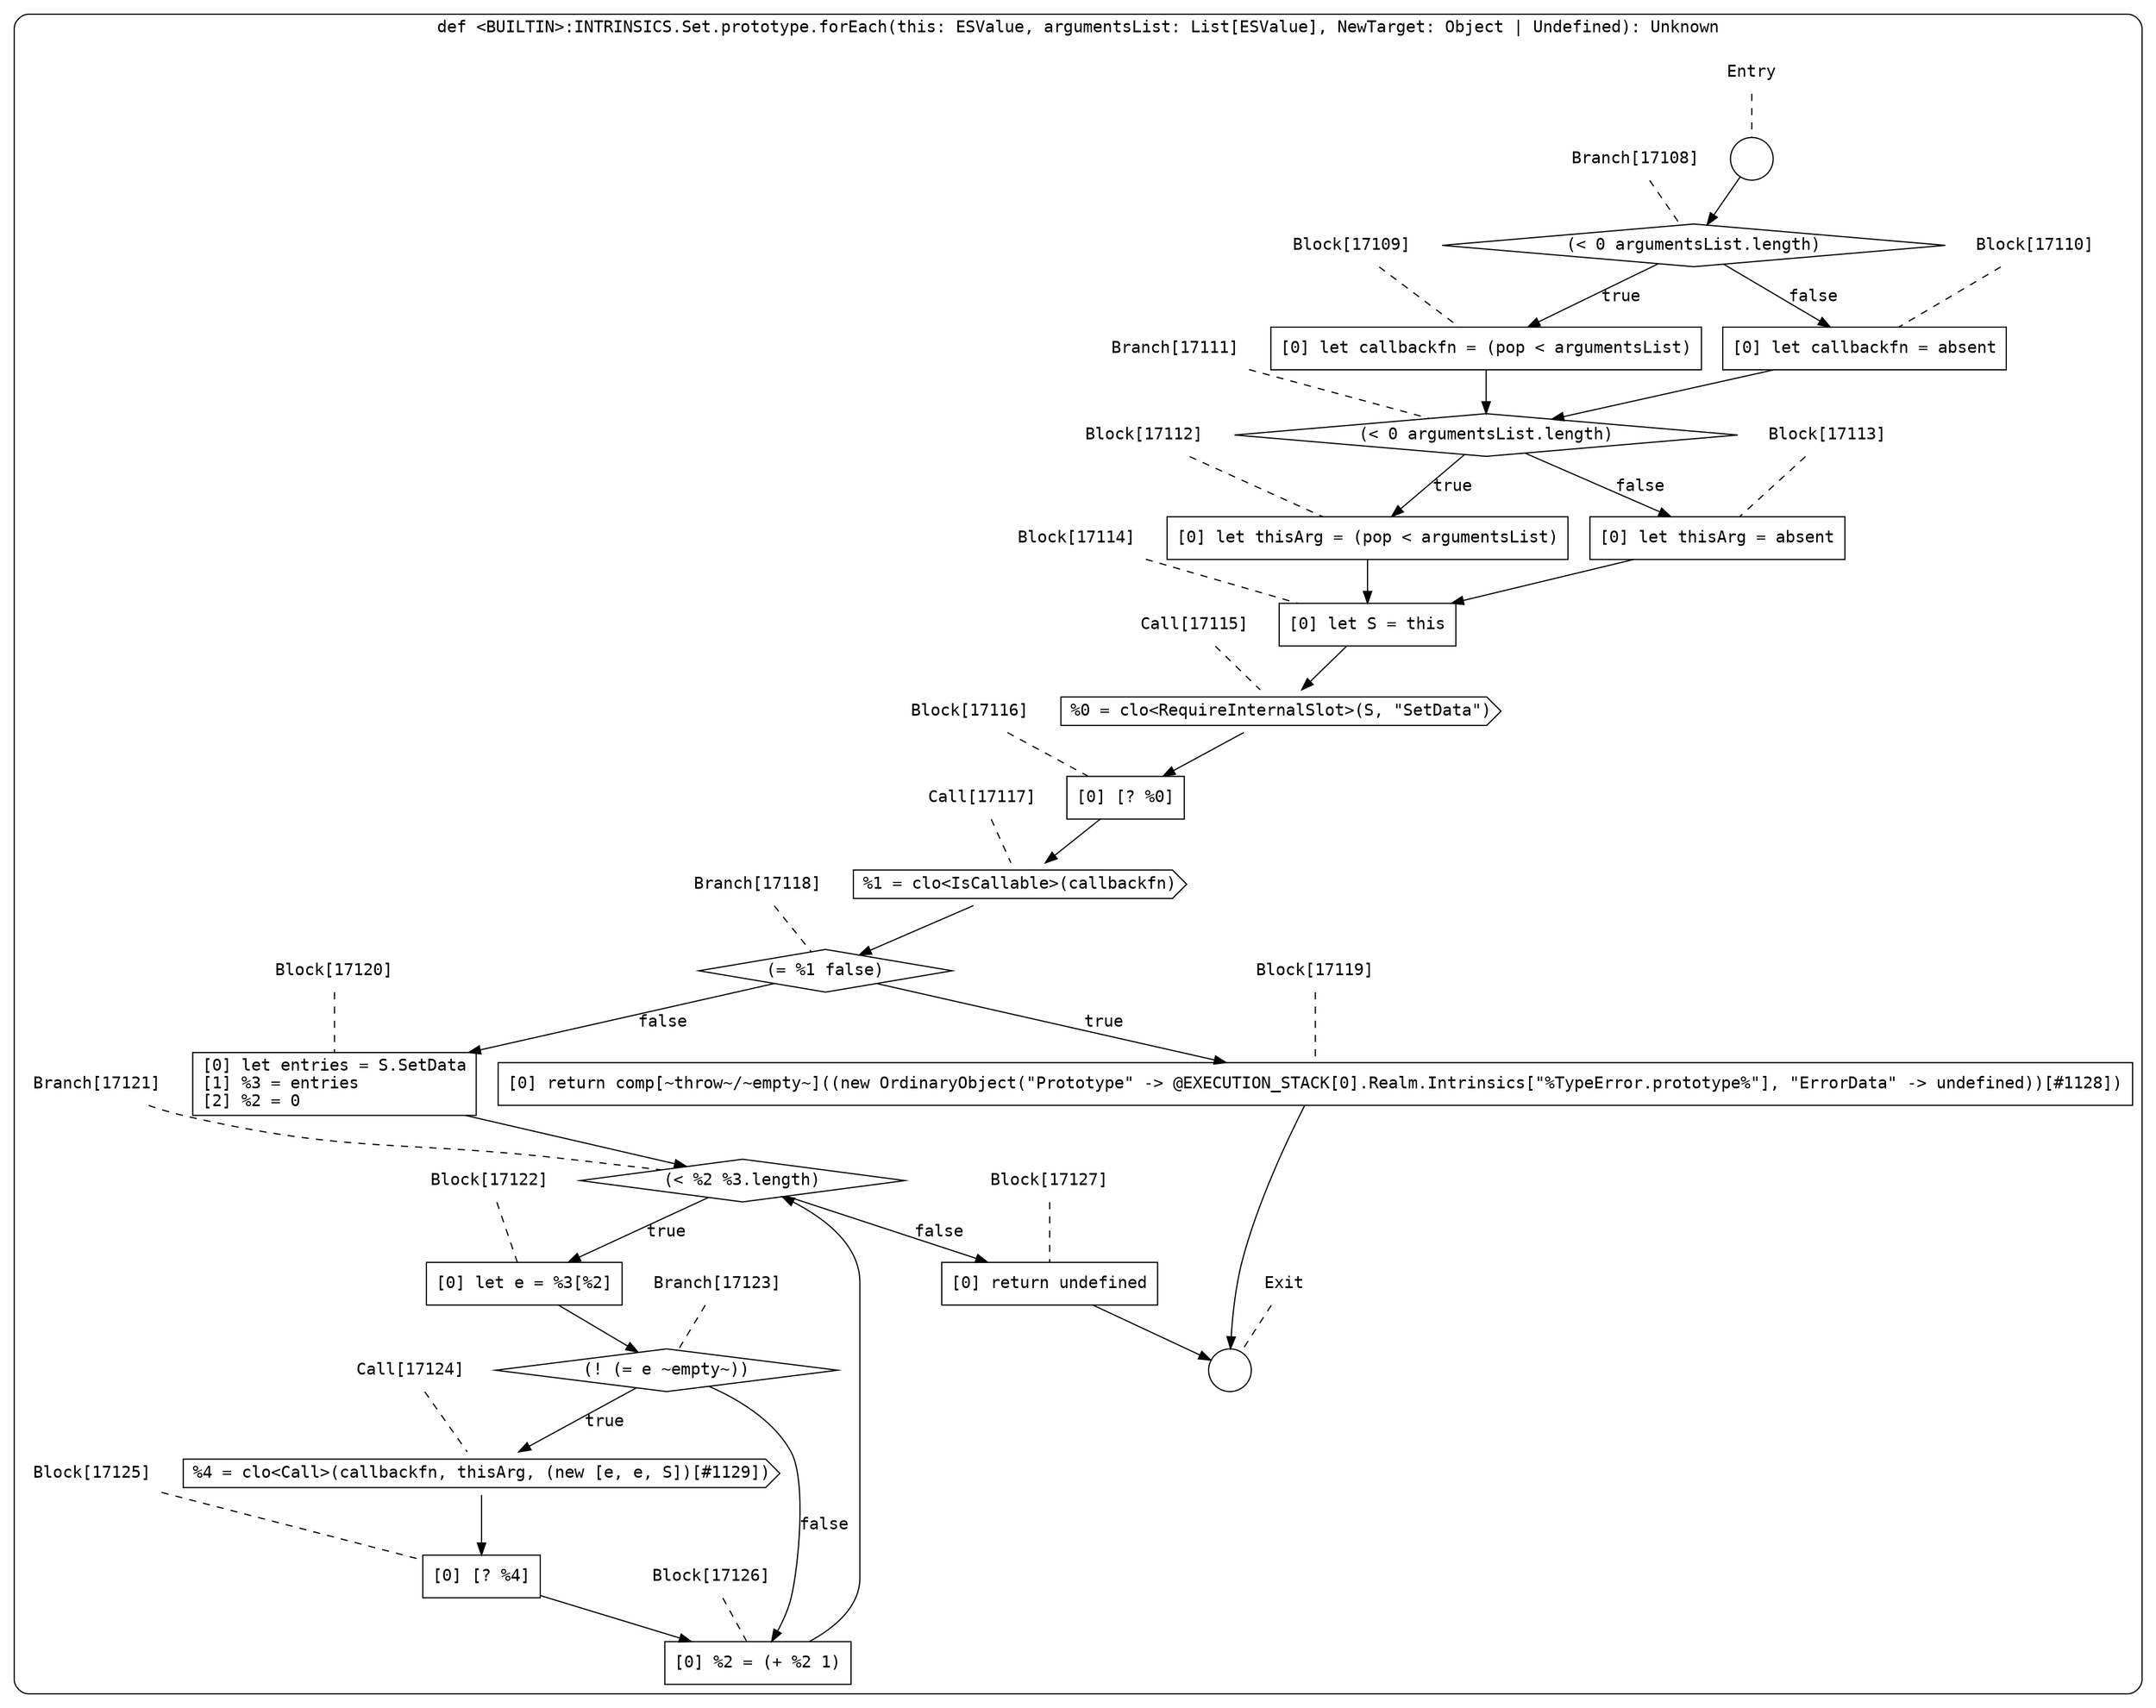 digraph {
  graph [fontname = "Consolas"]
  node [fontname = "Consolas"]
  edge [fontname = "Consolas"]
  subgraph cluster2454 {
    label = "def <BUILTIN>:INTRINSICS.Set.prototype.forEach(this: ESValue, argumentsList: List[ESValue], NewTarget: Object | Undefined): Unknown"
    style = rounded
    cluster2454_entry_name [shape=none, label=<<font color="black">Entry</font>>]
    cluster2454_entry_name -> cluster2454_entry [arrowhead=none, color="black", style=dashed]
    cluster2454_entry [shape=circle label=" " color="black" fillcolor="white" style=filled]
    cluster2454_entry -> node17108 [color="black"]
    cluster2454_exit_name [shape=none, label=<<font color="black">Exit</font>>]
    cluster2454_exit_name -> cluster2454_exit [arrowhead=none, color="black", style=dashed]
    cluster2454_exit [shape=circle label=" " color="black" fillcolor="white" style=filled]
    node17108_name [shape=none, label=<<font color="black">Branch[17108]</font>>]
    node17108_name -> node17108 [arrowhead=none, color="black", style=dashed]
    node17108 [shape=diamond, label=<<font color="black">(&lt; 0 argumentsList.length)</font>> color="black" fillcolor="white", style=filled]
    node17108 -> node17109 [label=<<font color="black">true</font>> color="black"]
    node17108 -> node17110 [label=<<font color="black">false</font>> color="black"]
    node17109_name [shape=none, label=<<font color="black">Block[17109]</font>>]
    node17109_name -> node17109 [arrowhead=none, color="black", style=dashed]
    node17109 [shape=box, label=<<font color="black">[0] let callbackfn = (pop &lt; argumentsList)<BR ALIGN="LEFT"/></font>> color="black" fillcolor="white", style=filled]
    node17109 -> node17111 [color="black"]
    node17110_name [shape=none, label=<<font color="black">Block[17110]</font>>]
    node17110_name -> node17110 [arrowhead=none, color="black", style=dashed]
    node17110 [shape=box, label=<<font color="black">[0] let callbackfn = absent<BR ALIGN="LEFT"/></font>> color="black" fillcolor="white", style=filled]
    node17110 -> node17111 [color="black"]
    node17111_name [shape=none, label=<<font color="black">Branch[17111]</font>>]
    node17111_name -> node17111 [arrowhead=none, color="black", style=dashed]
    node17111 [shape=diamond, label=<<font color="black">(&lt; 0 argumentsList.length)</font>> color="black" fillcolor="white", style=filled]
    node17111 -> node17112 [label=<<font color="black">true</font>> color="black"]
    node17111 -> node17113 [label=<<font color="black">false</font>> color="black"]
    node17112_name [shape=none, label=<<font color="black">Block[17112]</font>>]
    node17112_name -> node17112 [arrowhead=none, color="black", style=dashed]
    node17112 [shape=box, label=<<font color="black">[0] let thisArg = (pop &lt; argumentsList)<BR ALIGN="LEFT"/></font>> color="black" fillcolor="white", style=filled]
    node17112 -> node17114 [color="black"]
    node17113_name [shape=none, label=<<font color="black">Block[17113]</font>>]
    node17113_name -> node17113 [arrowhead=none, color="black", style=dashed]
    node17113 [shape=box, label=<<font color="black">[0] let thisArg = absent<BR ALIGN="LEFT"/></font>> color="black" fillcolor="white", style=filled]
    node17113 -> node17114 [color="black"]
    node17114_name [shape=none, label=<<font color="black">Block[17114]</font>>]
    node17114_name -> node17114 [arrowhead=none, color="black", style=dashed]
    node17114 [shape=box, label=<<font color="black">[0] let S = this<BR ALIGN="LEFT"/></font>> color="black" fillcolor="white", style=filled]
    node17114 -> node17115 [color="black"]
    node17115_name [shape=none, label=<<font color="black">Call[17115]</font>>]
    node17115_name -> node17115 [arrowhead=none, color="black", style=dashed]
    node17115 [shape=cds, label=<<font color="black">%0 = clo&lt;RequireInternalSlot&gt;(S, &quot;SetData&quot;)</font>> color="black" fillcolor="white", style=filled]
    node17115 -> node17116 [color="black"]
    node17116_name [shape=none, label=<<font color="black">Block[17116]</font>>]
    node17116_name -> node17116 [arrowhead=none, color="black", style=dashed]
    node17116 [shape=box, label=<<font color="black">[0] [? %0]<BR ALIGN="LEFT"/></font>> color="black" fillcolor="white", style=filled]
    node17116 -> node17117 [color="black"]
    node17117_name [shape=none, label=<<font color="black">Call[17117]</font>>]
    node17117_name -> node17117 [arrowhead=none, color="black", style=dashed]
    node17117 [shape=cds, label=<<font color="black">%1 = clo&lt;IsCallable&gt;(callbackfn)</font>> color="black" fillcolor="white", style=filled]
    node17117 -> node17118 [color="black"]
    node17118_name [shape=none, label=<<font color="black">Branch[17118]</font>>]
    node17118_name -> node17118 [arrowhead=none, color="black", style=dashed]
    node17118 [shape=diamond, label=<<font color="black">(= %1 false)</font>> color="black" fillcolor="white", style=filled]
    node17118 -> node17119 [label=<<font color="black">true</font>> color="black"]
    node17118 -> node17120 [label=<<font color="black">false</font>> color="black"]
    node17119_name [shape=none, label=<<font color="black">Block[17119]</font>>]
    node17119_name -> node17119 [arrowhead=none, color="black", style=dashed]
    node17119 [shape=box, label=<<font color="black">[0] return comp[~throw~/~empty~]((new OrdinaryObject(&quot;Prototype&quot; -&gt; @EXECUTION_STACK[0].Realm.Intrinsics[&quot;%TypeError.prototype%&quot;], &quot;ErrorData&quot; -&gt; undefined))[#1128])<BR ALIGN="LEFT"/></font>> color="black" fillcolor="white", style=filled]
    node17119 -> cluster2454_exit [color="black"]
    node17120_name [shape=none, label=<<font color="black">Block[17120]</font>>]
    node17120_name -> node17120 [arrowhead=none, color="black", style=dashed]
    node17120 [shape=box, label=<<font color="black">[0] let entries = S.SetData<BR ALIGN="LEFT"/>[1] %3 = entries<BR ALIGN="LEFT"/>[2] %2 = 0<BR ALIGN="LEFT"/></font>> color="black" fillcolor="white", style=filled]
    node17120 -> node17121 [color="black"]
    node17121_name [shape=none, label=<<font color="black">Branch[17121]</font>>]
    node17121_name -> node17121 [arrowhead=none, color="black", style=dashed]
    node17121 [shape=diamond, label=<<font color="black">(&lt; %2 %3.length)</font>> color="black" fillcolor="white", style=filled]
    node17121 -> node17122 [label=<<font color="black">true</font>> color="black"]
    node17121 -> node17127 [label=<<font color="black">false</font>> color="black"]
    node17122_name [shape=none, label=<<font color="black">Block[17122]</font>>]
    node17122_name -> node17122 [arrowhead=none, color="black", style=dashed]
    node17122 [shape=box, label=<<font color="black">[0] let e = %3[%2]<BR ALIGN="LEFT"/></font>> color="black" fillcolor="white", style=filled]
    node17122 -> node17123 [color="black"]
    node17127_name [shape=none, label=<<font color="black">Block[17127]</font>>]
    node17127_name -> node17127 [arrowhead=none, color="black", style=dashed]
    node17127 [shape=box, label=<<font color="black">[0] return undefined<BR ALIGN="LEFT"/></font>> color="black" fillcolor="white", style=filled]
    node17127 -> cluster2454_exit [color="black"]
    node17123_name [shape=none, label=<<font color="black">Branch[17123]</font>>]
    node17123_name -> node17123 [arrowhead=none, color="black", style=dashed]
    node17123 [shape=diamond, label=<<font color="black">(! (= e ~empty~))</font>> color="black" fillcolor="white", style=filled]
    node17123 -> node17124 [label=<<font color="black">true</font>> color="black"]
    node17123 -> node17126 [label=<<font color="black">false</font>> color="black"]
    node17124_name [shape=none, label=<<font color="black">Call[17124]</font>>]
    node17124_name -> node17124 [arrowhead=none, color="black", style=dashed]
    node17124 [shape=cds, label=<<font color="black">%4 = clo&lt;Call&gt;(callbackfn, thisArg, (new [e, e, S])[#1129])</font>> color="black" fillcolor="white", style=filled]
    node17124 -> node17125 [color="black"]
    node17126_name [shape=none, label=<<font color="black">Block[17126]</font>>]
    node17126_name -> node17126 [arrowhead=none, color="black", style=dashed]
    node17126 [shape=box, label=<<font color="black">[0] %2 = (+ %2 1)<BR ALIGN="LEFT"/></font>> color="black" fillcolor="white", style=filled]
    node17126 -> node17121 [color="black"]
    node17125_name [shape=none, label=<<font color="black">Block[17125]</font>>]
    node17125_name -> node17125 [arrowhead=none, color="black", style=dashed]
    node17125 [shape=box, label=<<font color="black">[0] [? %4]<BR ALIGN="LEFT"/></font>> color="black" fillcolor="white", style=filled]
    node17125 -> node17126 [color="black"]
  }
}